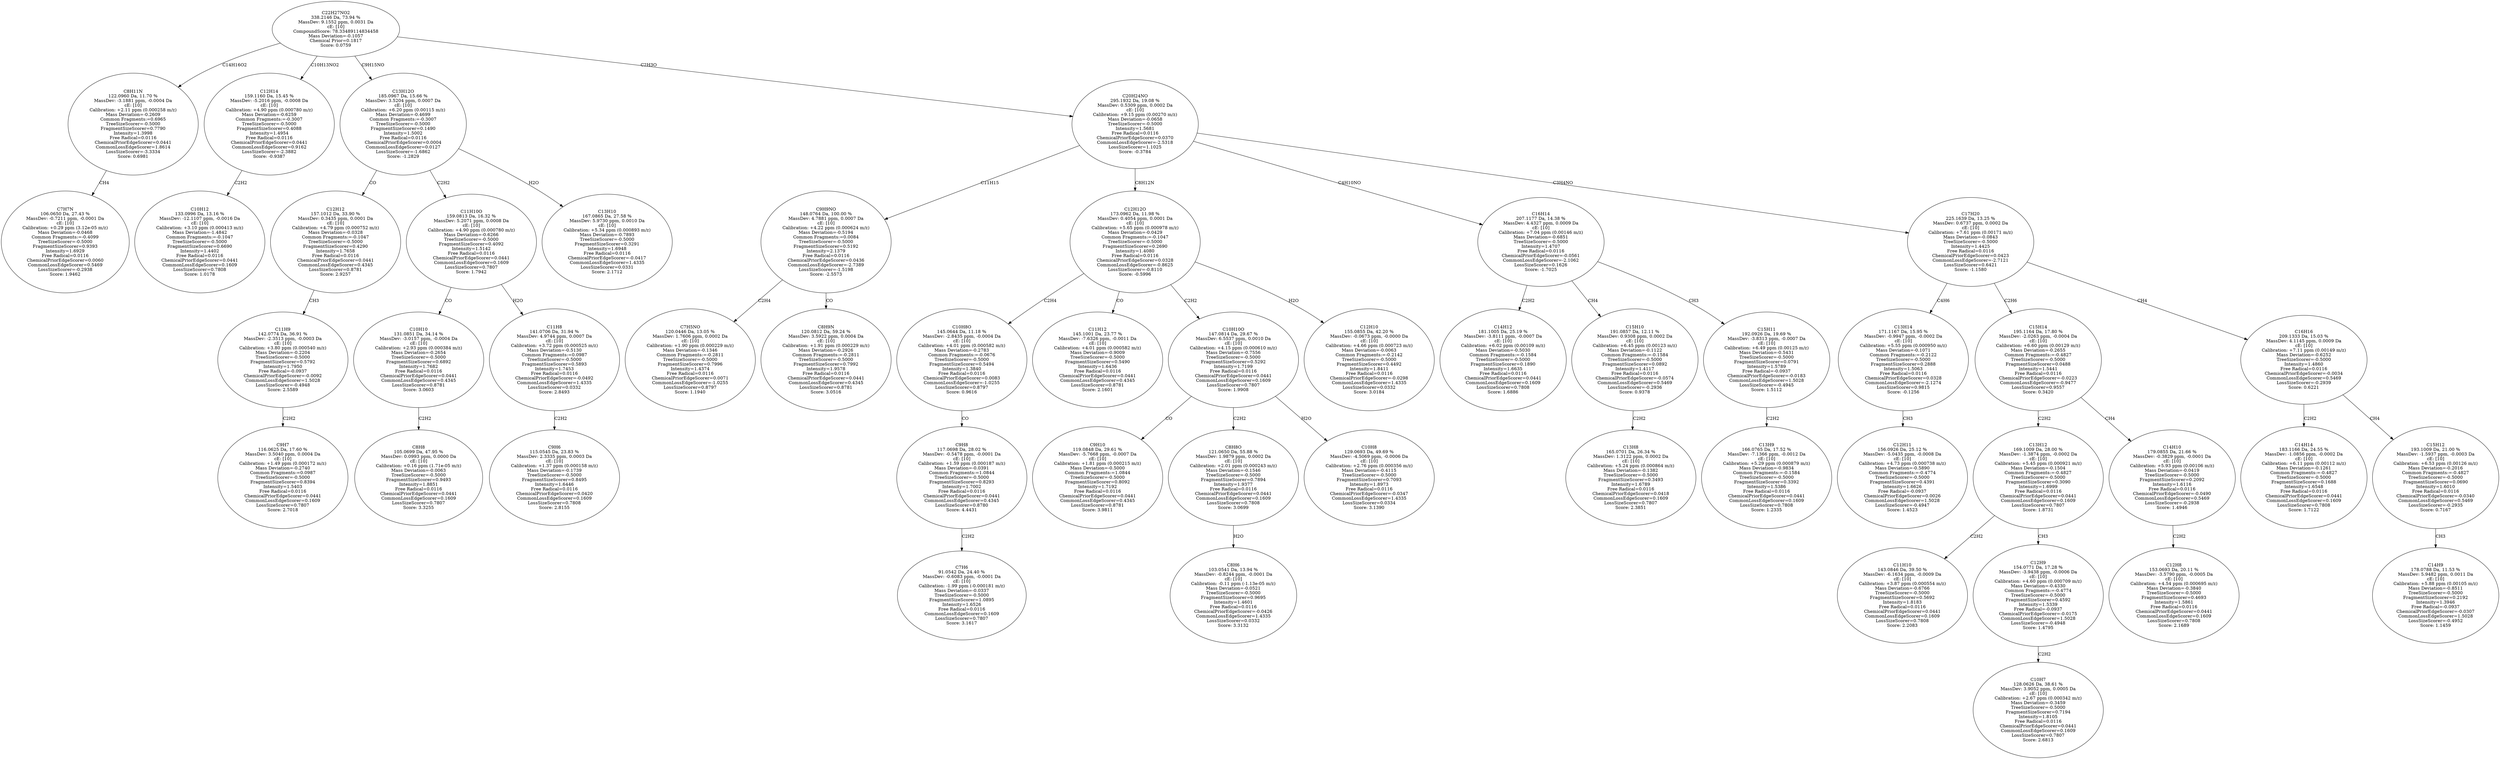 strict digraph {
v1 [label="C7H7N\n106.0650 Da, 27.43 %\nMassDev: -0.7211 ppm, -0.0001 Da\ncE: [10]\nCalibration: +0.29 ppm (3.12e-05 m/z)\nMass Deviation=-0.0468\nCommon Fragments:=-0.4099\nTreeSizeScorer=-0.5000\nFragmentSizeScorer=0.9393\nIntensity=1.6929\nFree Radical=0.0116\nChemicalPriorEdgeScorer=0.0060\nCommonLossEdgeScorer=0.5469\nLossSizeScorer=-0.2938\nScore: 1.9462"];
v2 [label="C8H11N\n122.0960 Da, 11.70 %\nMassDev: -3.1881 ppm, -0.0004 Da\ncE: [10]\nCalibration: +2.11 ppm (0.000258 m/z)\nMass Deviation=-0.2609\nCommon Fragments:=0.6965\nTreeSizeScorer=-0.5000\nFragmentSizeScorer=0.7790\nIntensity=1.3998\nFree Radical=0.0116\nChemicalPriorEdgeScorer=0.0441\nCommonLossEdgeScorer=1.8614\nLossSizeScorer=-3.3334\nScore: 0.6981"];
v3 [label="C10H12\n133.0996 Da, 13.16 %\nMassDev: -12.1107 ppm, -0.0016 Da\ncE: [10]\nCalibration: +3.10 ppm (0.000413 m/z)\nMass Deviation=-1.4842\nCommon Fragments:=-0.1047\nTreeSizeScorer=-0.5000\nFragmentSizeScorer=0.6690\nIntensity=1.4402\nFree Radical=0.0116\nChemicalPriorEdgeScorer=0.0441\nCommonLossEdgeScorer=0.1609\nLossSizeScorer=0.7808\nScore: 1.0178"];
v4 [label="C12H14\n159.1160 Da, 15.45 %\nMassDev: -5.2016 ppm, -0.0008 Da\ncE: [10]\nCalibration: +4.90 ppm (0.000780 m/z)\nMass Deviation=-0.6259\nCommon Fragments:=-0.3007\nTreeSizeScorer=-0.5000\nFragmentSizeScorer=0.4088\nIntensity=1.4954\nFree Radical=0.0116\nChemicalPriorEdgeScorer=0.0441\nCommonLossEdgeScorer=0.9162\nLossSizeScorer=-2.3882\nScore: -0.9387"];
v5 [label="C9H7\n116.0625 Da, 17.60 %\nMassDev: 3.5040 ppm, 0.0004 Da\ncE: [10]\nCalibration: +1.49 ppm (0.000172 m/z)\nMass Deviation=-0.2740\nCommon Fragments:=0.0987\nTreeSizeScorer=-0.5000\nFragmentSizeScorer=0.8394\nIntensity=1.5403\nFree Radical=0.0116\nChemicalPriorEdgeScorer=0.0441\nCommonLossEdgeScorer=0.1609\nLossSizeScorer=0.7807\nScore: 2.7018"];
v6 [label="C11H9\n142.0774 Da, 36.91 %\nMassDev: -2.3513 ppm, -0.0003 Da\ncE: [10]\nCalibration: +3.80 ppm (0.000540 m/z)\nMass Deviation=-0.2204\nTreeSizeScorer=-0.5000\nFragmentSizeScorer=0.5792\nIntensity=1.7950\nFree Radical=-0.0937\nChemicalPriorEdgeScorer=-0.0092\nCommonLossEdgeScorer=1.5028\nLossSizeScorer=-0.4948\nScore: 2.5589"];
v7 [label="C12H12\n157.1012 Da, 33.90 %\nMassDev: 0.3435 ppm, 0.0001 Da\ncE: [10]\nCalibration: +4.79 ppm (0.000752 m/z)\nMass Deviation=-0.0328\nCommon Fragments:=-0.1047\nTreeSizeScorer=-0.5000\nFragmentSizeScorer=0.4290\nIntensity=1.7658\nFree Radical=0.0116\nChemicalPriorEdgeScorer=0.0441\nCommonLossEdgeScorer=0.4345\nLossSizeScorer=0.8781\nScore: 2.9257"];
v8 [label="C8H8\n105.0699 Da, 47.95 %\nMassDev: 0.0993 ppm, 0.0000 Da\ncE: [10]\nCalibration: +0.16 ppm (1.71e-05 m/z)\nMass Deviation=-0.0063\nTreeSizeScorer=-0.5000\nFragmentSizeScorer=0.9493\nIntensity=1.8851\nFree Radical=0.0116\nChemicalPriorEdgeScorer=0.0441\nCommonLossEdgeScorer=0.1609\nLossSizeScorer=0.7807\nScore: 3.3255"];
v9 [label="C10H10\n131.0851 Da, 34.14 %\nMassDev: -3.0157 ppm, -0.0004 Da\ncE: [10]\nCalibration: +2.93 ppm (0.000384 m/z)\nMass Deviation=-0.2654\nTreeSizeScorer=-0.5000\nFragmentSizeScorer=0.6892\nIntensity=1.7682\nFree Radical=0.0116\nChemicalPriorEdgeScorer=0.0441\nCommonLossEdgeScorer=0.4345\nLossSizeScorer=0.8781\nScore: 3.0603"];
v10 [label="C9H6\n115.0545 Da, 23.83 %\nMassDev: 2.3335 ppm, 0.0003 Da\ncE: [10]\nCalibration: +1.37 ppm (0.000158 m/z)\nMass Deviation=-0.1739\nTreeSizeScorer=-0.5000\nFragmentSizeScorer=0.8495\nIntensity=1.6446\nFree Radical=0.0116\nChemicalPriorEdgeScorer=0.0420\nCommonLossEdgeScorer=0.1609\nLossSizeScorer=0.7808\nScore: 2.8155"];
v11 [label="C11H8\n141.0706 Da, 31.94 %\nMassDev: 4.9744 ppm, 0.0007 Da\ncE: [10]\nCalibration: +3.72 ppm (0.000525 m/z)\nMass Deviation=-0.5130\nCommon Fragments:=0.0987\nTreeSizeScorer=-0.5000\nFragmentSizeScorer=0.5893\nIntensity=1.7453\nFree Radical=0.0116\nChemicalPriorEdgeScorer=-0.0492\nCommonLossEdgeScorer=1.4335\nLossSizeScorer=0.0332\nScore: 2.8493"];
v12 [label="C11H10O\n159.0813 Da, 16.32 %\nMassDev: 5.2071 ppm, 0.0008 Da\ncE: [10]\nCalibration: +4.90 ppm (0.000780 m/z)\nMass Deviation=-0.6266\nTreeSizeScorer=-0.5000\nFragmentSizeScorer=0.4092\nIntensity=1.5142\nFree Radical=0.0116\nChemicalPriorEdgeScorer=0.0441\nCommonLossEdgeScorer=0.1609\nLossSizeScorer=0.7807\nScore: 1.7942"];
v13 [label="C13H10\n167.0865 Da, 27.58 %\nMassDev: 5.9730 ppm, 0.0010 Da\ncE: [10]\nCalibration: +5.34 ppm (0.000893 m/z)\nMass Deviation=-0.7893\nTreeSizeScorer=-0.5000\nFragmentSizeScorer=0.3291\nIntensity=1.6948\nFree Radical=0.0116\nChemicalPriorEdgeScorer=-0.0417\nCommonLossEdgeScorer=1.4335\nLossSizeScorer=0.0331\nScore: 2.1712"];
v14 [label="C13H12O\n185.0967 Da, 15.66 %\nMassDev: 3.5204 ppm, 0.0007 Da\ncE: [10]\nCalibration: +6.20 ppm (0.00115 m/z)\nMass Deviation=-0.4699\nCommon Fragments:=-0.3007\nTreeSizeScorer=-0.5000\nFragmentSizeScorer=0.1490\nIntensity=1.5002\nFree Radical=0.0116\nChemicalPriorEdgeScorer=0.0004\nCommonLossEdgeScorer=0.0127\nLossSizeScorer=-1.6862\nScore: -1.2829"];
v15 [label="C7H5NO\n120.0446 Da, 13.05 %\nMassDev: 1.7606 ppm, 0.0002 Da\ncE: [10]\nCalibration: +1.90 ppm (0.000229 m/z)\nMass Deviation=-0.1346\nCommon Fragments:=-0.2811\nTreeSizeScorer=-0.5000\nFragmentSizeScorer=0.7996\nIntensity=1.4374\nFree Radical=0.0116\nChemicalPriorEdgeScorer=0.0071\nCommonLossEdgeScorer=-1.0255\nLossSizeScorer=0.8797\nScore: 1.1940"];
v16 [label="C8H9N\n120.0812 Da, 59.24 %\nMassDev: 3.5922 ppm, 0.0004 Da\ncE: [10]\nCalibration: +1.91 ppm (0.000229 m/z)\nMass Deviation=-0.2926\nCommon Fragments:=-0.2811\nTreeSizeScorer=-0.5000\nFragmentSizeScorer=0.7992\nIntensity=1.9578\nFree Radical=0.0116\nChemicalPriorEdgeScorer=0.0441\nCommonLossEdgeScorer=0.4345\nLossSizeScorer=0.8781\nScore: 3.0516"];
v17 [label="C9H9NO\n148.0764 Da, 100.00 %\nMassDev: 4.7881 ppm, 0.0007 Da\ncE: [10]\nCalibration: +4.22 ppm (0.000624 m/z)\nMass Deviation=-0.5194\nCommon Fragments:=0.0084\nTreeSizeScorer=-0.5000\nFragmentSizeScorer=0.5192\nIntensity=2.1379\nFree Radical=0.0116\nChemicalPriorEdgeScorer=0.0436\nCommonLossEdgeScorer=-2.7389\nLossSizeScorer=-1.5198\nScore: -2.5573"];
v18 [label="C7H6\n91.0542 Da, 24.40 %\nMassDev: -0.6083 ppm, -0.0001 Da\ncE: [10]\nCalibration: -1.99 ppm (-0.000181 m/z)\nMass Deviation=-0.0337\nTreeSizeScorer=-0.5000\nFragmentSizeScorer=1.0895\nIntensity=1.6526\nFree Radical=0.0116\nCommonLossEdgeScorer=0.1609\nLossSizeScorer=0.7807\nScore: 3.1617"];
v19 [label="C9H8\n117.0698 Da, 28.02 %\nMassDev: -0.5478 ppm, -0.0001 Da\ncE: [10]\nCalibration: +1.59 ppm (0.000187 m/z)\nMass Deviation=-0.0391\nCommon Fragments:=1.0844\nTreeSizeScorer=-0.5000\nFragmentSizeScorer=0.8293\nIntensity=1.7002\nFree Radical=0.0116\nChemicalPriorEdgeScorer=0.0441\nCommonLossEdgeScorer=0.4345\nLossSizeScorer=0.8780\nScore: 4.4431"];
v20 [label="C10H8O\n145.0644 Da, 11.18 %\nMassDev: -2.8435 ppm, -0.0004 Da\ncE: [10]\nCalibration: +4.01 ppm (0.000582 m/z)\nMass Deviation=-0.2783\nCommon Fragments:=-0.0676\nTreeSizeScorer=-0.5000\nFragmentSizeScorer=0.5494\nIntensity=1.3840\nFree Radical=0.0116\nChemicalPriorEdgeScorer=0.0083\nCommonLossEdgeScorer=-1.0255\nLossSizeScorer=0.8797\nScore: 0.9616"];
v21 [label="C11H12\n145.1001 Da, 23.77 %\nMassDev: -7.6326 ppm, -0.0011 Da\ncE: [10]\nCalibration: +4.01 ppm (0.000582 m/z)\nMass Deviation=-0.9009\nTreeSizeScorer=-0.5000\nFragmentSizeScorer=0.5490\nIntensity=1.6436\nFree Radical=0.0116\nChemicalPriorEdgeScorer=0.0441\nCommonLossEdgeScorer=0.4345\nLossSizeScorer=0.8781\nScore: 2.1601"];
v22 [label="C9H10\n119.0848 Da, 29.61 %\nMassDev: -5.7668 ppm, -0.0007 Da\ncE: [10]\nCalibration: +1.81 ppm (0.000215 m/z)\nMass Deviation=-0.5000\nCommon Fragments:=1.0844\nTreeSizeScorer=-0.5000\nFragmentSizeScorer=0.8092\nIntensity=1.7192\nFree Radical=0.0116\nChemicalPriorEdgeScorer=0.0441\nCommonLossEdgeScorer=0.4345\nLossSizeScorer=0.8781\nScore: 3.9811"];
v23 [label="C8H6\n103.0541 Da, 13.94 %\nMassDev: -0.8244 ppm, -0.0001 Da\ncE: [10]\nCalibration: -0.11 ppm (-1.13e-05 m/z)\nMass Deviation=-0.0521\nTreeSizeScorer=-0.5000\nFragmentSizeScorer=0.9695\nIntensity=1.4601\nFree Radical=0.0116\nChemicalPriorEdgeScorer=-0.0426\nCommonLossEdgeScorer=1.4335\nLossSizeScorer=0.0332\nScore: 3.3132"];
v24 [label="C8H8O\n121.0650 Da, 55.88 %\nMassDev: 1.9879 ppm, 0.0002 Da\ncE: [10]\nCalibration: +2.01 ppm (0.000243 m/z)\nMass Deviation=-0.1546\nTreeSizeScorer=-0.5000\nFragmentSizeScorer=0.7894\nIntensity=1.9377\nFree Radical=0.0116\nChemicalPriorEdgeScorer=0.0441\nCommonLossEdgeScorer=0.1609\nLossSizeScorer=0.7808\nScore: 3.0699"];
v25 [label="C10H8\n129.0693 Da, 49.69 %\nMassDev: -4.5069 ppm, -0.0006 Da\ncE: [10]\nCalibration: +2.76 ppm (0.000356 m/z)\nMass Deviation=-0.4115\nTreeSizeScorer=-0.5000\nFragmentSizeScorer=0.7093\nIntensity=1.8973\nFree Radical=0.0116\nChemicalPriorEdgeScorer=-0.0347\nCommonLossEdgeScorer=1.4335\nLossSizeScorer=0.0334\nScore: 3.1390"];
v26 [label="C10H10O\n147.0814 Da, 29.67 %\nMassDev: 6.5537 ppm, 0.0010 Da\ncE: [10]\nCalibration: +4.15 ppm (0.000610 m/z)\nMass Deviation=-0.7556\nTreeSizeScorer=-0.5000\nFragmentSizeScorer=0.5292\nIntensity=1.7199\nFree Radical=0.0116\nChemicalPriorEdgeScorer=0.0441\nCommonLossEdgeScorer=0.1609\nLossSizeScorer=0.7807\nScore: 1.9908"];
v27 [label="C12H10\n155.0855 Da, 42.20 %\nMassDev: -0.0673 ppm, -0.0000 Da\ncE: [10]\nCalibration: +4.66 ppm (0.000723 m/z)\nMass Deviation=-0.0063\nCommon Fragments:=-0.2142\nTreeSizeScorer=-0.5000\nFragmentSizeScorer=0.4492\nIntensity=1.8411\nFree Radical=0.0116\nChemicalPriorEdgeScorer=-0.0298\nCommonLossEdgeScorer=1.4335\nLossSizeScorer=0.0332\nScore: 3.0184"];
v28 [label="C12H12O\n173.0962 Da, 11.98 %\nMassDev: 0.4054 ppm, 0.0001 Da\ncE: [10]\nCalibration: +5.65 ppm (0.000978 m/z)\nMass Deviation=-0.0429\nCommon Fragments:=-0.1047\nTreeSizeScorer=-0.5000\nFragmentSizeScorer=0.2690\nIntensity=1.4080\nFree Radical=0.0116\nChemicalPriorEdgeScorer=0.0328\nCommonLossEdgeScorer=-0.8625\nLossSizeScorer=-0.8110\nScore: -0.5996"];
v29 [label="C14H12\n181.1005 Da, 25.19 %\nMassDev: -3.8111 ppm, -0.0007 Da\ncE: [10]\nCalibration: +6.02 ppm (0.00109 m/z)\nMass Deviation=-0.5030\nCommon Fragments:=-0.1584\nTreeSizeScorer=-0.5000\nFragmentSizeScorer=0.1890\nIntensity=1.6635\nFree Radical=0.0116\nChemicalPriorEdgeScorer=0.0441\nCommonLossEdgeScorer=0.1609\nLossSizeScorer=0.7808\nScore: 1.6886"];
v30 [label="C13H8\n165.0701 Da, 26.34 %\nMassDev: 1.3122 ppm, 0.0002 Da\ncE: [10]\nCalibration: +5.24 ppm (0.000864 m/z)\nMass Deviation=-0.1382\nTreeSizeScorer=-0.5000\nFragmentSizeScorer=0.3493\nIntensity=1.6789\nFree Radical=0.0116\nChemicalPriorEdgeScorer=0.0418\nCommonLossEdgeScorer=0.1609\nLossSizeScorer=0.7807\nScore: 2.3851"];
v31 [label="C15H10\n191.0857 Da, 12.11 %\nMassDev: 0.9308 ppm, 0.0002 Da\ncE: [10]\nCalibration: +6.45 ppm (0.00123 m/z)\nMass Deviation=-0.1122\nCommon Fragments:=-0.1584\nTreeSizeScorer=-0.5000\nFragmentSizeScorer=0.0892\nIntensity=1.4117\nFree Radical=0.0116\nChemicalPriorEdgeScorer=-0.0574\nCommonLossEdgeScorer=0.5469\nLossSizeScorer=-0.2936\nScore: 0.9378"];
v32 [label="C13H9\n166.0765 Da, 17.52 %\nMassDev: -7.1366 ppm, -0.0012 Da\ncE: [10]\nCalibration: +5.29 ppm (0.000879 m/z)\nMass Deviation=-0.9834\nCommon Fragments:=-0.1584\nTreeSizeScorer=-0.5000\nFragmentSizeScorer=0.3392\nIntensity=1.5386\nFree Radical=0.0116\nChemicalPriorEdgeScorer=0.0441\nCommonLossEdgeScorer=0.1609\nLossSizeScorer=0.7808\nScore: 1.2335"];
v33 [label="C15H11\n192.0926 Da, 19.69 %\nMassDev: -3.8313 ppm, -0.0007 Da\ncE: [10]\nCalibration: +6.49 ppm (0.00125 m/z)\nMass Deviation=-0.5431\nTreeSizeScorer=-0.5000\nFragmentSizeScorer=0.0791\nIntensity=1.5789\nFree Radical=-0.0937\nChemicalPriorEdgeScorer=-0.0183\nCommonLossEdgeScorer=1.5028\nLossSizeScorer=-0.4945\nScore: 1.5112"];
v34 [label="C16H14\n207.1177 Da, 14.38 %\nMassDev: 4.4327 ppm, 0.0009 Da\ncE: [10]\nCalibration: +7.04 ppm (0.00146 m/z)\nMass Deviation=-0.6851\nTreeSizeScorer=-0.5000\nIntensity=1.4707\nFree Radical=0.0116\nChemicalPriorEdgeScorer=-0.0561\nCommonLossEdgeScorer=-2.1062\nLossSizeScorer=0.1626\nScore: -1.7025"];
v35 [label="C12H11\n156.0926 Da, 25.12 %\nMassDev: -5.0435 ppm, -0.0008 Da\ncE: [10]\nCalibration: +4.73 ppm (0.000738 m/z)\nMass Deviation=-0.5890\nCommon Fragments:=-0.4774\nTreeSizeScorer=-0.5000\nFragmentSizeScorer=0.4391\nIntensity=1.6626\nFree Radical=-0.0937\nChemicalPriorEdgeScorer=0.0026\nCommonLossEdgeScorer=1.5028\nLossSizeScorer=-0.4947\nScore: 1.4523"];
v36 [label="C13H14\n171.1167 Da, 15.95 %\nMassDev: -0.9947 ppm, -0.0002 Da\ncE: [10]\nCalibration: +5.55 ppm (0.000950 m/z)\nMass Deviation=-0.1071\nCommon Fragments:=-0.2122\nTreeSizeScorer=-0.5000\nFragmentSizeScorer=0.2888\nIntensity=1.5063\nFree Radical=0.0116\nChemicalPriorEdgeScorer=0.0328\nCommonLossEdgeScorer=-2.1274\nLossSizeScorer=0.9815\nScore: -0.1256"];
v37 [label="C11H10\n143.0846 Da, 39.50 %\nMassDev: -6.1634 ppm, -0.0009 Da\ncE: [10]\nCalibration: +3.87 ppm (0.000554 m/z)\nMass Deviation=-0.6766\nTreeSizeScorer=-0.5000\nFragmentSizeScorer=0.5692\nIntensity=1.8183\nFree Radical=0.0116\nChemicalPriorEdgeScorer=0.0441\nCommonLossEdgeScorer=0.1609\nLossSizeScorer=0.7808\nScore: 2.2083"];
v38 [label="C10H7\n128.0626 Da, 38.61 %\nMassDev: 3.9052 ppm, 0.0005 Da\ncE: [10]\nCalibration: +2.67 ppm (0.000342 m/z)\nMass Deviation=-0.3459\nTreeSizeScorer=-0.5000\nFragmentSizeScorer=0.7194\nIntensity=1.8105\nFree Radical=0.0116\nChemicalPriorEdgeScorer=0.0441\nCommonLossEdgeScorer=0.1609\nLossSizeScorer=0.7807\nScore: 2.6813"];
v39 [label="C12H9\n154.0771 Da, 17.28 %\nMassDev: -3.9438 ppm, -0.0006 Da\ncE: [10]\nCalibration: +4.60 ppm (0.000709 m/z)\nMass Deviation=-0.4330\nCommon Fragments:=-0.4774\nTreeSizeScorer=-0.5000\nFragmentSizeScorer=0.4592\nIntensity=1.5339\nFree Radical=-0.0937\nChemicalPriorEdgeScorer=-0.0175\nCommonLossEdgeScorer=1.5028\nLossSizeScorer=-0.4948\nScore: 1.4795"];
v40 [label="C13H12\n169.1009 Da, 28.00 %\nMassDev: -1.3874 ppm, -0.0002 Da\ncE: [10]\nCalibration: +5.45 ppm (0.000921 m/z)\nMass Deviation=-0.1504\nCommon Fragments:=-0.4827\nTreeSizeScorer=-0.5000\nFragmentSizeScorer=0.3090\nIntensity=1.6999\nFree Radical=0.0116\nChemicalPriorEdgeScorer=0.0441\nCommonLossEdgeScorer=0.1609\nLossSizeScorer=0.7807\nScore: 1.8731"];
v41 [label="C12H8\n153.0693 Da, 20.11 %\nMassDev: -3.5790 ppm, -0.0005 Da\ncE: [10]\nCalibration: +4.54 ppm (0.000695 m/z)\nMass Deviation=-0.3840\nTreeSizeScorer=-0.5000\nFragmentSizeScorer=0.4693\nIntensity=1.5861\nFree Radical=0.0116\nChemicalPriorEdgeScorer=0.0441\nCommonLossEdgeScorer=0.1609\nLossSizeScorer=0.7808\nScore: 2.1689"];
v42 [label="C14H10\n179.0855 Da, 21.66 %\nMassDev: -0.3829 ppm, -0.0001 Da\ncE: [10]\nCalibration: +5.93 ppm (0.00106 m/z)\nMass Deviation=-0.0419\nTreeSizeScorer=-0.5000\nFragmentSizeScorer=0.2092\nIntensity=1.6116\nFree Radical=0.0116\nChemicalPriorEdgeScorer=-0.0490\nCommonLossEdgeScorer=0.5469\nLossSizeScorer=-0.2938\nScore: 1.4946"];
v43 [label="C15H14\n195.1164 Da, 17.80 %\nMassDev: -2.0263 ppm, -0.0004 Da\ncE: [10]\nCalibration: +6.60 ppm (0.00129 m/z)\nMass Deviation=-0.2655\nCommon Fragments:=-0.4827\nTreeSizeScorer=-0.5000\nFragmentSizeScorer=0.0488\nIntensity=1.5441\nFree Radical=0.0116\nChemicalPriorEdgeScorer=-0.0223\nCommonLossEdgeScorer=-0.9477\nLossSizeScorer=0.9557\nScore: 0.3420"];
v44 [label="C14H14\n183.1166 Da, 24.55 %\nMassDev: -1.0856 ppm, -0.0002 Da\ncE: [10]\nCalibration: +6.11 ppm (0.00112 m/z)\nMass Deviation=-0.1261\nCommon Fragments:=-0.4827\nTreeSizeScorer=-0.5000\nFragmentSizeScorer=0.1688\nIntensity=1.6548\nFree Radical=0.0116\nChemicalPriorEdgeScorer=0.0441\nCommonLossEdgeScorer=0.1609\nLossSizeScorer=0.7808\nScore: 1.7122"];
v45 [label="C14H9\n178.0788 Da, 11.53 %\nMassDev: 5.9482 ppm, 0.0011 Da\ncE: [10]\nCalibration: +5.88 ppm (0.00105 m/z)\nMass Deviation=-0.8511\nTreeSizeScorer=-0.5000\nFragmentSizeScorer=0.2192\nIntensity=1.3946\nFree Radical=-0.0937\nChemicalPriorEdgeScorer=-0.0307\nCommonLossEdgeScorer=1.5028\nLossSizeScorer=-0.4952\nScore: 1.1459"];
v46 [label="C15H12\n193.1009 Da, 21.00 %\nMassDev: -1.5937 ppm, -0.0003 Da\ncE: [10]\nCalibration: +6.53 ppm (0.00126 m/z)\nMass Deviation=-0.2016\nCommon Fragments:=-0.4827\nTreeSizeScorer=-0.5000\nFragmentSizeScorer=0.0690\nIntensity=1.6010\nFree Radical=0.0116\nChemicalPriorEdgeScorer=-0.0340\nCommonLossEdgeScorer=0.5469\nLossSizeScorer=-0.2935\nScore: 0.7167"];
v47 [label="C16H16\n209.1333 Da, 15.03 %\nMassDev: 4.1145 ppm, 0.0009 Da\ncE: [10]\nCalibration: +7.11 ppm (0.00149 m/z)\nMass Deviation=-0.6252\nTreeSizeScorer=-0.5000\nIntensity=1.4860\nFree Radical=0.0116\nChemicalPriorEdgeScorer=-0.0034\nCommonLossEdgeScorer=0.5469\nLossSizeScorer=-0.2939\nScore: 0.6221"];
v48 [label="C17H20\n225.1639 Da, 13.25 %\nMassDev: 0.6737 ppm, 0.0002 Da\ncE: [10]\nCalibration: +7.61 ppm (0.00171 m/z)\nMass Deviation=-0.0843\nTreeSizeScorer=-0.5000\nIntensity=1.4425\nFree Radical=0.0116\nChemicalPriorEdgeScorer=0.0423\nCommonLossEdgeScorer=-2.7121\nLossSizeScorer=0.6421\nScore: -1.1580"];
v49 [label="C20H24NO\n295.1932 Da, 19.08 %\nMassDev: 0.5309 ppm, 0.0002 Da\ncE: [10]\nCalibration: +9.15 ppm (0.00270 m/z)\nMass Deviation=-0.0658\nTreeSizeScorer=-0.5000\nIntensity=1.5681\nFree Radical=0.0116\nChemicalPriorEdgeScorer=0.0370\nCommonLossEdgeScorer=-2.5318\nLossSizeScorer=1.1025\nScore: -0.3784"];
v50 [label="C22H27NO2\n338.2146 Da, 73.94 %\nMassDev: 9.1552 ppm, 0.0031 Da\ncE: [10]\nCompoundScore: 78.33489114834458\nMass Deviation=-0.1057\nChemical Prior=0.1817\nScore: 0.0759"];
v2 -> v1 [label="CH4"];
v50 -> v2 [label="C14H16O2"];
v4 -> v3 [label="C2H2"];
v50 -> v4 [label="C10H13NO2"];
v6 -> v5 [label="C2H2"];
v7 -> v6 [label="CH3"];
v14 -> v7 [label="CO"];
v9 -> v8 [label="C2H2"];
v12 -> v9 [label="CO"];
v11 -> v10 [label="C2H2"];
v12 -> v11 [label="H2O"];
v14 -> v12 [label="C2H2"];
v14 -> v13 [label="H2O"];
v50 -> v14 [label="C9H15NO"];
v17 -> v15 [label="C2H4"];
v17 -> v16 [label="CO"];
v49 -> v17 [label="C11H15"];
v19 -> v18 [label="C2H2"];
v20 -> v19 [label="CO"];
v28 -> v20 [label="C2H4"];
v28 -> v21 [label="CO"];
v26 -> v22 [label="CO"];
v24 -> v23 [label="H2O"];
v26 -> v24 [label="C2H2"];
v26 -> v25 [label="H2O"];
v28 -> v26 [label="C2H2"];
v28 -> v27 [label="H2O"];
v49 -> v28 [label="C8H12N"];
v34 -> v29 [label="C2H2"];
v31 -> v30 [label="C2H2"];
v34 -> v31 [label="CH4"];
v33 -> v32 [label="C2H2"];
v34 -> v33 [label="CH3"];
v49 -> v34 [label="C4H10NO"];
v36 -> v35 [label="CH3"];
v48 -> v36 [label="C4H6"];
v40 -> v37 [label="C2H2"];
v39 -> v38 [label="C2H2"];
v40 -> v39 [label="CH3"];
v43 -> v40 [label="C2H2"];
v42 -> v41 [label="C2H2"];
v43 -> v42 [label="CH4"];
v48 -> v43 [label="C2H6"];
v47 -> v44 [label="C2H2"];
v46 -> v45 [label="CH3"];
v47 -> v46 [label="CH4"];
v48 -> v47 [label="CH4"];
v49 -> v48 [label="C3H4NO"];
v50 -> v49 [label="C2H3O"];
}
